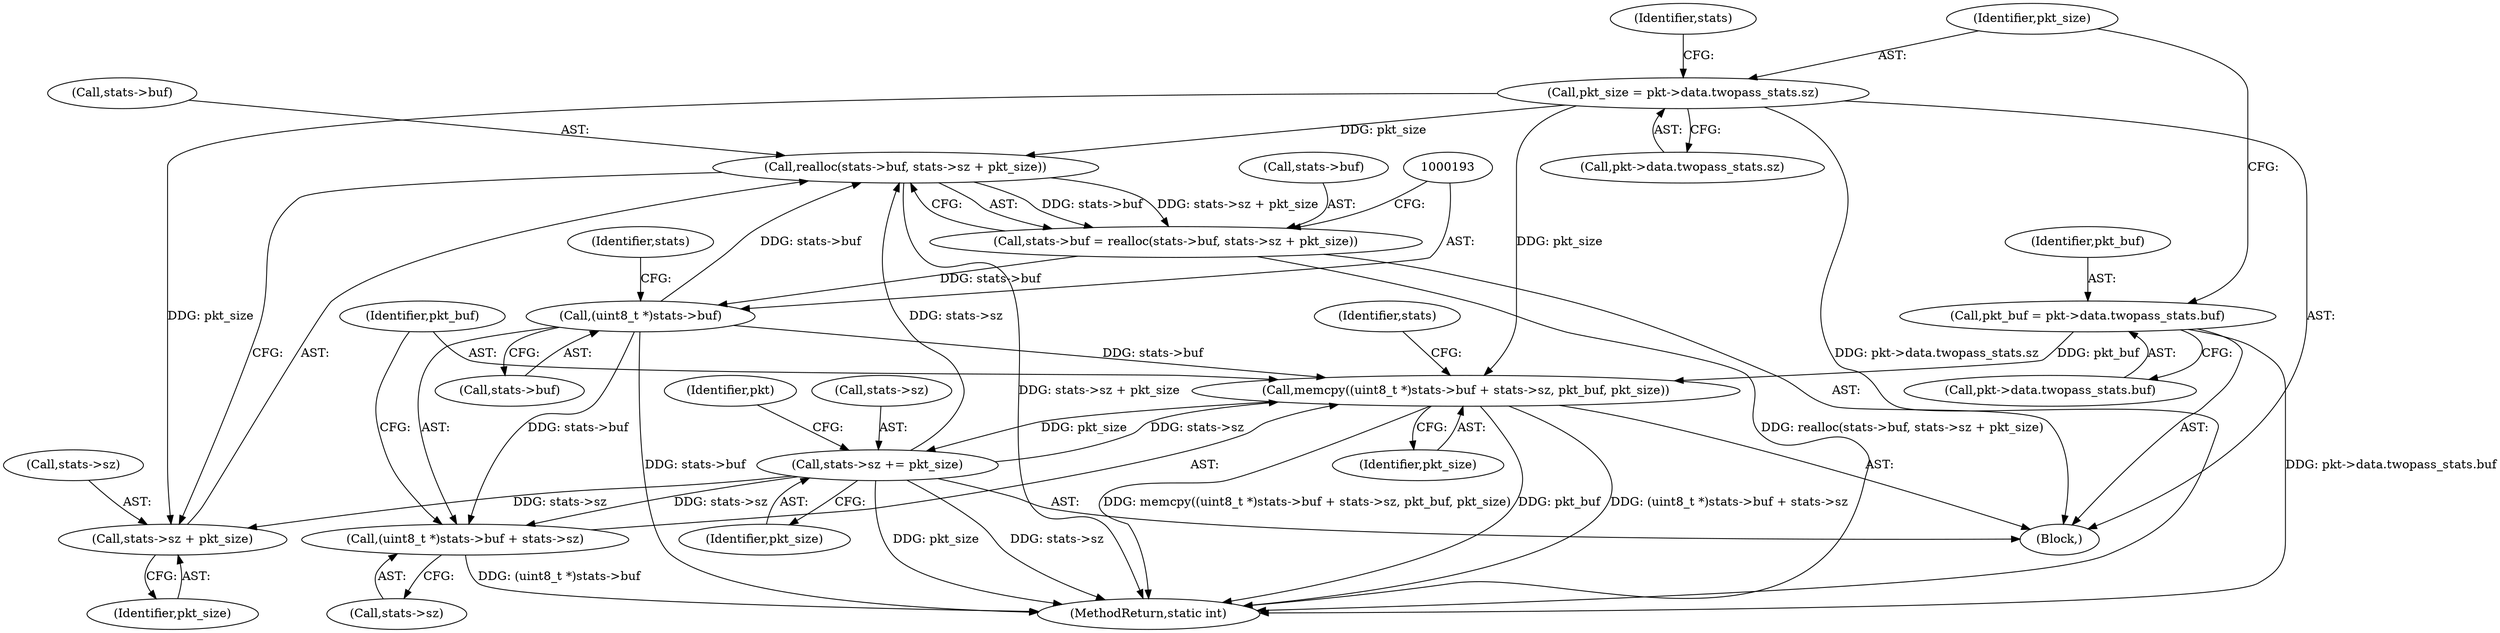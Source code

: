 digraph "0_Android_5a9753fca56f0eeb9f61e342b2fccffc364f9426_17@API" {
"1000181" [label="(Call,realloc(stats->buf, stats->sz + pkt_size))"];
"1000192" [label="(Call,(uint8_t *)stats->buf)"];
"1000177" [label="(Call,stats->buf = realloc(stats->buf, stats->sz + pkt_size))"];
"1000181" [label="(Call,realloc(stats->buf, stats->sz + pkt_size))"];
"1000202" [label="(Call,stats->sz += pkt_size)"];
"1000190" [label="(Call,memcpy((uint8_t *)stats->buf + stats->sz, pkt_buf, pkt_size))"];
"1000158" [label="(Call,pkt_buf = pkt->data.twopass_stats.buf)"];
"1000168" [label="(Call,pkt_size = pkt->data.twopass_stats.sz)"];
"1000185" [label="(Call,stats->sz + pkt_size)"];
"1000191" [label="(Call,(uint8_t *)stats->buf + stats->sz)"];
"1000204" [label="(Identifier,stats)"];
"1000197" [label="(Call,stats->sz)"];
"1000170" [label="(Call,pkt->data.twopass_stats.sz)"];
"1000191" [label="(Call,(uint8_t *)stats->buf + stats->sz)"];
"1000160" [label="(Call,pkt->data.twopass_stats.buf)"];
"1000159" [label="(Identifier,pkt_buf)"];
"1000203" [label="(Call,stats->sz)"];
"1000141" [label="(Identifier,pkt)"];
"1000201" [label="(Identifier,pkt_size)"];
"1000202" [label="(Call,stats->sz += pkt_size)"];
"1000182" [label="(Call,stats->buf)"];
"1000194" [label="(Call,stats->buf)"];
"1000198" [label="(Identifier,stats)"];
"1000177" [label="(Call,stats->buf = realloc(stats->buf, stats->sz + pkt_size))"];
"1000157" [label="(Block,)"];
"1000179" [label="(Identifier,stats)"];
"1000158" [label="(Call,pkt_buf = pkt->data.twopass_stats.buf)"];
"1000200" [label="(Identifier,pkt_buf)"];
"1000189" [label="(Identifier,pkt_size)"];
"1000209" [label="(MethodReturn,static int)"];
"1000190" [label="(Call,memcpy((uint8_t *)stats->buf + stats->sz, pkt_buf, pkt_size))"];
"1000181" [label="(Call,realloc(stats->buf, stats->sz + pkt_size))"];
"1000192" [label="(Call,(uint8_t *)stats->buf)"];
"1000178" [label="(Call,stats->buf)"];
"1000185" [label="(Call,stats->sz + pkt_size)"];
"1000169" [label="(Identifier,pkt_size)"];
"1000206" [label="(Identifier,pkt_size)"];
"1000168" [label="(Call,pkt_size = pkt->data.twopass_stats.sz)"];
"1000186" [label="(Call,stats->sz)"];
"1000181" -> "1000177"  [label="AST: "];
"1000181" -> "1000185"  [label="CFG: "];
"1000182" -> "1000181"  [label="AST: "];
"1000185" -> "1000181"  [label="AST: "];
"1000177" -> "1000181"  [label="CFG: "];
"1000181" -> "1000209"  [label="DDG: stats->sz + pkt_size"];
"1000181" -> "1000177"  [label="DDG: stats->buf"];
"1000181" -> "1000177"  [label="DDG: stats->sz + pkt_size"];
"1000192" -> "1000181"  [label="DDG: stats->buf"];
"1000202" -> "1000181"  [label="DDG: stats->sz"];
"1000168" -> "1000181"  [label="DDG: pkt_size"];
"1000192" -> "1000191"  [label="AST: "];
"1000192" -> "1000194"  [label="CFG: "];
"1000193" -> "1000192"  [label="AST: "];
"1000194" -> "1000192"  [label="AST: "];
"1000198" -> "1000192"  [label="CFG: "];
"1000192" -> "1000209"  [label="DDG: stats->buf"];
"1000192" -> "1000190"  [label="DDG: stats->buf"];
"1000192" -> "1000191"  [label="DDG: stats->buf"];
"1000177" -> "1000192"  [label="DDG: stats->buf"];
"1000177" -> "1000157"  [label="AST: "];
"1000178" -> "1000177"  [label="AST: "];
"1000193" -> "1000177"  [label="CFG: "];
"1000177" -> "1000209"  [label="DDG: realloc(stats->buf, stats->sz + pkt_size)"];
"1000202" -> "1000157"  [label="AST: "];
"1000202" -> "1000206"  [label="CFG: "];
"1000203" -> "1000202"  [label="AST: "];
"1000206" -> "1000202"  [label="AST: "];
"1000141" -> "1000202"  [label="CFG: "];
"1000202" -> "1000209"  [label="DDG: pkt_size"];
"1000202" -> "1000209"  [label="DDG: stats->sz"];
"1000202" -> "1000185"  [label="DDG: stats->sz"];
"1000202" -> "1000190"  [label="DDG: stats->sz"];
"1000202" -> "1000191"  [label="DDG: stats->sz"];
"1000190" -> "1000202"  [label="DDG: pkt_size"];
"1000190" -> "1000157"  [label="AST: "];
"1000190" -> "1000201"  [label="CFG: "];
"1000191" -> "1000190"  [label="AST: "];
"1000200" -> "1000190"  [label="AST: "];
"1000201" -> "1000190"  [label="AST: "];
"1000204" -> "1000190"  [label="CFG: "];
"1000190" -> "1000209"  [label="DDG: memcpy((uint8_t *)stats->buf + stats->sz, pkt_buf, pkt_size)"];
"1000190" -> "1000209"  [label="DDG: pkt_buf"];
"1000190" -> "1000209"  [label="DDG: (uint8_t *)stats->buf + stats->sz"];
"1000158" -> "1000190"  [label="DDG: pkt_buf"];
"1000168" -> "1000190"  [label="DDG: pkt_size"];
"1000158" -> "1000157"  [label="AST: "];
"1000158" -> "1000160"  [label="CFG: "];
"1000159" -> "1000158"  [label="AST: "];
"1000160" -> "1000158"  [label="AST: "];
"1000169" -> "1000158"  [label="CFG: "];
"1000158" -> "1000209"  [label="DDG: pkt->data.twopass_stats.buf"];
"1000168" -> "1000157"  [label="AST: "];
"1000168" -> "1000170"  [label="CFG: "];
"1000169" -> "1000168"  [label="AST: "];
"1000170" -> "1000168"  [label="AST: "];
"1000179" -> "1000168"  [label="CFG: "];
"1000168" -> "1000209"  [label="DDG: pkt->data.twopass_stats.sz"];
"1000168" -> "1000185"  [label="DDG: pkt_size"];
"1000185" -> "1000189"  [label="CFG: "];
"1000186" -> "1000185"  [label="AST: "];
"1000189" -> "1000185"  [label="AST: "];
"1000191" -> "1000197"  [label="CFG: "];
"1000197" -> "1000191"  [label="AST: "];
"1000200" -> "1000191"  [label="CFG: "];
"1000191" -> "1000209"  [label="DDG: (uint8_t *)stats->buf"];
}
